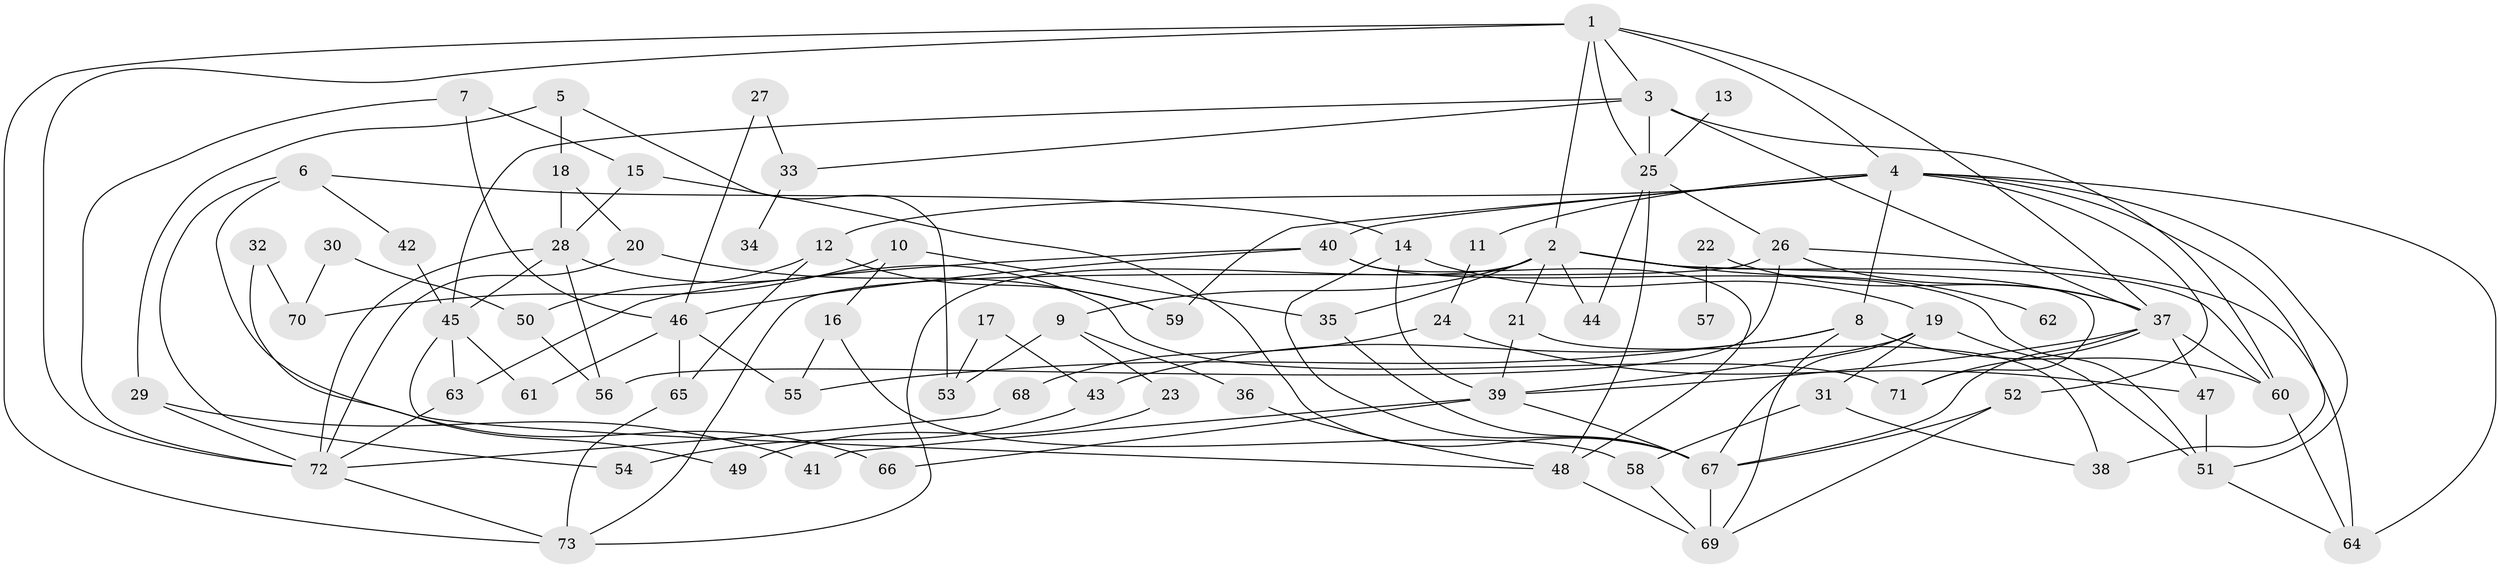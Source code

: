 // original degree distribution, {10: 0.02054794520547945, 6: 0.0547945205479452, 5: 0.03424657534246575, 3: 0.21232876712328766, 2: 0.3082191780821918, 4: 0.1780821917808219, 7: 0.00684931506849315, 1: 0.18493150684931506}
// Generated by graph-tools (version 1.1) at 2025/36/03/04/25 23:36:10]
// undirected, 73 vertices, 135 edges
graph export_dot {
  node [color=gray90,style=filled];
  1;
  2;
  3;
  4;
  5;
  6;
  7;
  8;
  9;
  10;
  11;
  12;
  13;
  14;
  15;
  16;
  17;
  18;
  19;
  20;
  21;
  22;
  23;
  24;
  25;
  26;
  27;
  28;
  29;
  30;
  31;
  32;
  33;
  34;
  35;
  36;
  37;
  38;
  39;
  40;
  41;
  42;
  43;
  44;
  45;
  46;
  47;
  48;
  49;
  50;
  51;
  52;
  53;
  54;
  55;
  56;
  57;
  58;
  59;
  60;
  61;
  62;
  63;
  64;
  65;
  66;
  67;
  68;
  69;
  70;
  71;
  72;
  73;
  1 -- 2 [weight=1.0];
  1 -- 3 [weight=1.0];
  1 -- 4 [weight=1.0];
  1 -- 25 [weight=1.0];
  1 -- 37 [weight=1.0];
  1 -- 72 [weight=1.0];
  1 -- 73 [weight=1.0];
  2 -- 9 [weight=1.0];
  2 -- 21 [weight=1.0];
  2 -- 35 [weight=1.0];
  2 -- 44 [weight=1.0];
  2 -- 60 [weight=1.0];
  2 -- 62 [weight=1.0];
  2 -- 71 [weight=1.0];
  2 -- 73 [weight=1.0];
  3 -- 25 [weight=1.0];
  3 -- 33 [weight=1.0];
  3 -- 37 [weight=1.0];
  3 -- 45 [weight=1.0];
  3 -- 60 [weight=1.0];
  4 -- 8 [weight=1.0];
  4 -- 11 [weight=1.0];
  4 -- 12 [weight=1.0];
  4 -- 38 [weight=2.0];
  4 -- 40 [weight=1.0];
  4 -- 51 [weight=1.0];
  4 -- 52 [weight=1.0];
  4 -- 59 [weight=1.0];
  4 -- 64 [weight=1.0];
  5 -- 18 [weight=1.0];
  5 -- 29 [weight=1.0];
  5 -- 53 [weight=1.0];
  6 -- 14 [weight=1.0];
  6 -- 42 [weight=1.0];
  6 -- 54 [weight=1.0];
  6 -- 66 [weight=1.0];
  7 -- 15 [weight=1.0];
  7 -- 46 [weight=1.0];
  7 -- 72 [weight=1.0];
  8 -- 43 [weight=1.0];
  8 -- 55 [weight=1.0];
  8 -- 60 [weight=1.0];
  8 -- 69 [weight=1.0];
  9 -- 23 [weight=1.0];
  9 -- 36 [weight=1.0];
  9 -- 53 [weight=1.0];
  10 -- 16 [weight=1.0];
  10 -- 35 [weight=1.0];
  10 -- 70 [weight=1.0];
  11 -- 24 [weight=1.0];
  12 -- 50 [weight=1.0];
  12 -- 59 [weight=1.0];
  12 -- 65 [weight=1.0];
  13 -- 25 [weight=1.0];
  14 -- 19 [weight=1.0];
  14 -- 39 [weight=1.0];
  14 -- 67 [weight=1.0];
  15 -- 28 [weight=1.0];
  15 -- 67 [weight=1.0];
  16 -- 55 [weight=1.0];
  16 -- 58 [weight=1.0];
  17 -- 43 [weight=1.0];
  17 -- 53 [weight=1.0];
  18 -- 20 [weight=1.0];
  18 -- 28 [weight=2.0];
  19 -- 31 [weight=1.0];
  19 -- 39 [weight=1.0];
  19 -- 51 [weight=1.0];
  19 -- 67 [weight=1.0];
  20 -- 59 [weight=1.0];
  20 -- 72 [weight=1.0];
  21 -- 38 [weight=1.0];
  21 -- 39 [weight=1.0];
  22 -- 37 [weight=1.0];
  22 -- 57 [weight=1.0];
  23 -- 49 [weight=1.0];
  24 -- 47 [weight=1.0];
  24 -- 68 [weight=1.0];
  25 -- 26 [weight=1.0];
  25 -- 44 [weight=1.0];
  25 -- 48 [weight=1.0];
  26 -- 37 [weight=1.0];
  26 -- 56 [weight=1.0];
  26 -- 64 [weight=1.0];
  26 -- 73 [weight=1.0];
  27 -- 33 [weight=1.0];
  27 -- 46 [weight=1.0];
  28 -- 45 [weight=1.0];
  28 -- 56 [weight=1.0];
  28 -- 71 [weight=1.0];
  28 -- 72 [weight=1.0];
  29 -- 41 [weight=1.0];
  29 -- 72 [weight=1.0];
  30 -- 50 [weight=1.0];
  30 -- 70 [weight=1.0];
  31 -- 38 [weight=1.0];
  31 -- 58 [weight=1.0];
  32 -- 49 [weight=1.0];
  32 -- 70 [weight=1.0];
  33 -- 34 [weight=1.0];
  35 -- 67 [weight=1.0];
  36 -- 48 [weight=1.0];
  37 -- 39 [weight=1.0];
  37 -- 47 [weight=1.0];
  37 -- 60 [weight=1.0];
  37 -- 67 [weight=1.0];
  37 -- 71 [weight=1.0];
  39 -- 41 [weight=1.0];
  39 -- 66 [weight=2.0];
  39 -- 67 [weight=1.0];
  40 -- 46 [weight=1.0];
  40 -- 48 [weight=1.0];
  40 -- 51 [weight=1.0];
  40 -- 63 [weight=1.0];
  42 -- 45 [weight=1.0];
  43 -- 54 [weight=1.0];
  45 -- 48 [weight=1.0];
  45 -- 61 [weight=1.0];
  45 -- 63 [weight=1.0];
  46 -- 55 [weight=1.0];
  46 -- 61 [weight=1.0];
  46 -- 65 [weight=1.0];
  47 -- 51 [weight=1.0];
  48 -- 69 [weight=1.0];
  50 -- 56 [weight=1.0];
  51 -- 64 [weight=1.0];
  52 -- 67 [weight=1.0];
  52 -- 69 [weight=1.0];
  58 -- 69 [weight=1.0];
  60 -- 64 [weight=1.0];
  63 -- 72 [weight=1.0];
  65 -- 73 [weight=1.0];
  67 -- 69 [weight=1.0];
  68 -- 72 [weight=1.0];
  72 -- 73 [weight=1.0];
}
